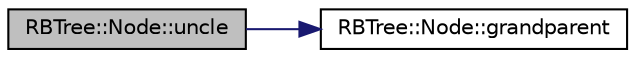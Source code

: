 digraph "RBTree::Node::uncle"
{
  edge [fontname="Helvetica",fontsize="10",labelfontname="Helvetica",labelfontsize="10"];
  node [fontname="Helvetica",fontsize="10",shape=record];
  rankdir="LR";
  Node7 [label="RBTree::Node::uncle",height=0.2,width=0.4,color="black", fillcolor="grey75", style="filled", fontcolor="black"];
  Node7 -> Node8 [color="midnightblue",fontsize="10",style="solid",fontname="Helvetica"];
  Node8 [label="RBTree::Node::grandparent",height=0.2,width=0.4,color="black", fillcolor="white", style="filled",URL="$d8/d95/struct_r_b_tree_1_1_node.html#a88bef13cd4de6a16e18b2696ed786516"];
}
